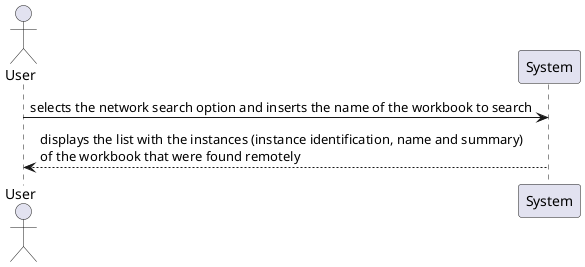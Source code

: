 @startuml ipc03_2_ssd.png
skinparam packageStyle rect
skinparam defaultFontName FG Virgil
skinparam shadowing false

actor User 
participant "System" as S
User -> S : selects the network search option and inserts the name of the workbook to search
S --> User : displays the list with the instances (instance identification, name and summary)\nof the workbook that were found remotely
@enduml
@enduml

